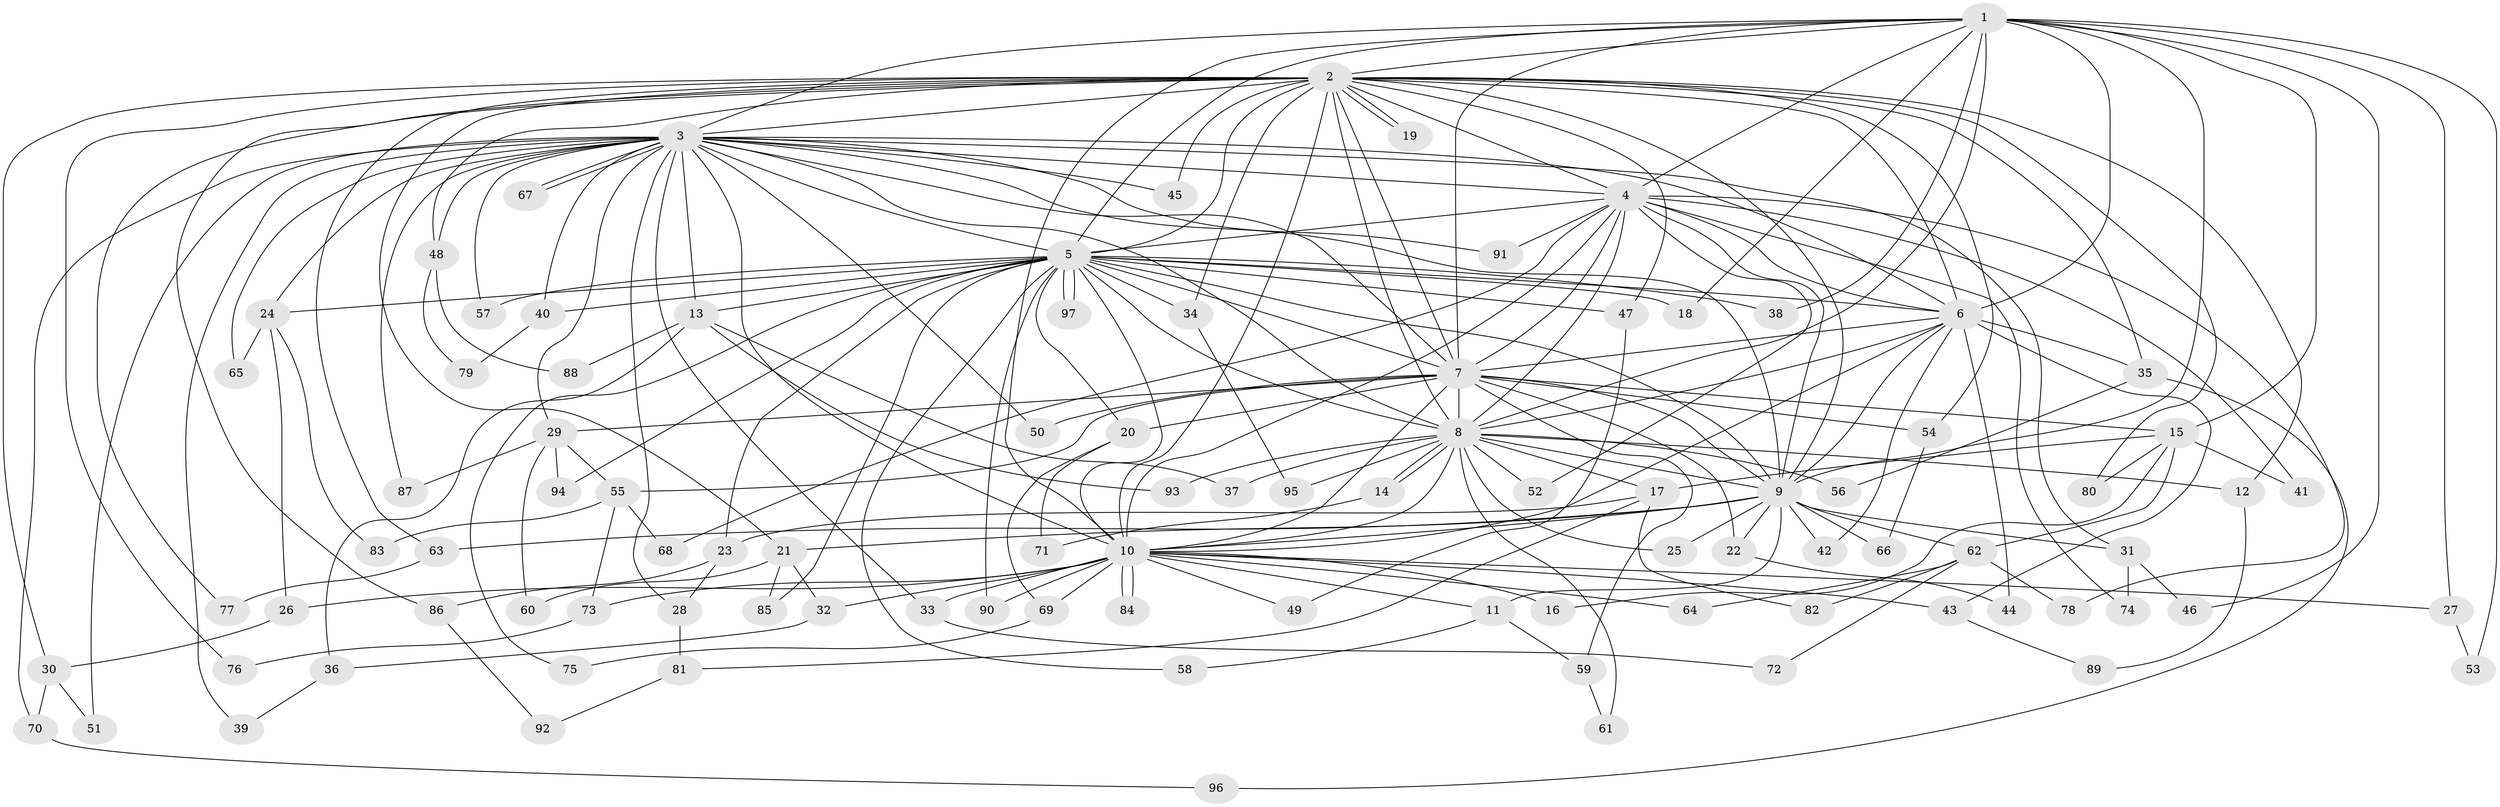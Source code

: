 // coarse degree distribution, {24: 0.013888888888888888, 20: 0.013888888888888888, 26: 0.013888888888888888, 13: 0.027777777777777776, 28: 0.013888888888888888, 14: 0.013888888888888888, 17: 0.013888888888888888, 4: 0.06944444444444445, 3: 0.2361111111111111, 6: 0.05555555555555555, 7: 0.013888888888888888, 2: 0.4444444444444444, 5: 0.041666666666666664, 1: 0.027777777777777776}
// Generated by graph-tools (version 1.1) at 2025/23/03/03/25 07:23:38]
// undirected, 97 vertices, 219 edges
graph export_dot {
graph [start="1"]
  node [color=gray90,style=filled];
  1;
  2;
  3;
  4;
  5;
  6;
  7;
  8;
  9;
  10;
  11;
  12;
  13;
  14;
  15;
  16;
  17;
  18;
  19;
  20;
  21;
  22;
  23;
  24;
  25;
  26;
  27;
  28;
  29;
  30;
  31;
  32;
  33;
  34;
  35;
  36;
  37;
  38;
  39;
  40;
  41;
  42;
  43;
  44;
  45;
  46;
  47;
  48;
  49;
  50;
  51;
  52;
  53;
  54;
  55;
  56;
  57;
  58;
  59;
  60;
  61;
  62;
  63;
  64;
  65;
  66;
  67;
  68;
  69;
  70;
  71;
  72;
  73;
  74;
  75;
  76;
  77;
  78;
  79;
  80;
  81;
  82;
  83;
  84;
  85;
  86;
  87;
  88;
  89;
  90;
  91;
  92;
  93;
  94;
  95;
  96;
  97;
  1 -- 2;
  1 -- 3;
  1 -- 4;
  1 -- 5;
  1 -- 6;
  1 -- 7;
  1 -- 8;
  1 -- 9;
  1 -- 10;
  1 -- 15;
  1 -- 18;
  1 -- 27;
  1 -- 38;
  1 -- 46;
  1 -- 53;
  2 -- 3;
  2 -- 4;
  2 -- 5;
  2 -- 6;
  2 -- 7;
  2 -- 8;
  2 -- 9;
  2 -- 10;
  2 -- 12;
  2 -- 19;
  2 -- 19;
  2 -- 21;
  2 -- 30;
  2 -- 34;
  2 -- 35;
  2 -- 45;
  2 -- 47;
  2 -- 48;
  2 -- 54;
  2 -- 63;
  2 -- 76;
  2 -- 77;
  2 -- 80;
  2 -- 86;
  3 -- 4;
  3 -- 5;
  3 -- 6;
  3 -- 7;
  3 -- 8;
  3 -- 9;
  3 -- 10;
  3 -- 13;
  3 -- 24;
  3 -- 28;
  3 -- 29;
  3 -- 31;
  3 -- 33;
  3 -- 39;
  3 -- 40;
  3 -- 45;
  3 -- 48;
  3 -- 50;
  3 -- 51;
  3 -- 57;
  3 -- 65;
  3 -- 67;
  3 -- 67;
  3 -- 70;
  3 -- 87;
  3 -- 91;
  4 -- 5;
  4 -- 6;
  4 -- 7;
  4 -- 8;
  4 -- 9;
  4 -- 10;
  4 -- 41;
  4 -- 52;
  4 -- 68;
  4 -- 74;
  4 -- 78;
  4 -- 91;
  5 -- 6;
  5 -- 7;
  5 -- 8;
  5 -- 9;
  5 -- 10;
  5 -- 13;
  5 -- 18;
  5 -- 20;
  5 -- 23;
  5 -- 24;
  5 -- 34;
  5 -- 38;
  5 -- 40;
  5 -- 47;
  5 -- 57;
  5 -- 58;
  5 -- 75;
  5 -- 85;
  5 -- 90;
  5 -- 94;
  5 -- 97;
  5 -- 97;
  6 -- 7;
  6 -- 8;
  6 -- 9;
  6 -- 10;
  6 -- 35;
  6 -- 42;
  6 -- 43;
  6 -- 44;
  7 -- 8;
  7 -- 9;
  7 -- 10;
  7 -- 15;
  7 -- 20;
  7 -- 22;
  7 -- 29;
  7 -- 50;
  7 -- 54;
  7 -- 55;
  7 -- 59;
  8 -- 9;
  8 -- 10;
  8 -- 12;
  8 -- 14;
  8 -- 14;
  8 -- 17;
  8 -- 25;
  8 -- 37;
  8 -- 52;
  8 -- 56;
  8 -- 61;
  8 -- 93;
  8 -- 95;
  9 -- 10;
  9 -- 11;
  9 -- 21;
  9 -- 22;
  9 -- 25;
  9 -- 31;
  9 -- 42;
  9 -- 62;
  9 -- 63;
  9 -- 66;
  10 -- 11;
  10 -- 16;
  10 -- 26;
  10 -- 27;
  10 -- 32;
  10 -- 33;
  10 -- 43;
  10 -- 49;
  10 -- 64;
  10 -- 69;
  10 -- 73;
  10 -- 84;
  10 -- 84;
  10 -- 90;
  11 -- 58;
  11 -- 59;
  12 -- 89;
  13 -- 36;
  13 -- 37;
  13 -- 88;
  13 -- 93;
  14 -- 71;
  15 -- 16;
  15 -- 17;
  15 -- 41;
  15 -- 62;
  15 -- 80;
  17 -- 23;
  17 -- 81;
  17 -- 82;
  20 -- 69;
  20 -- 71;
  21 -- 32;
  21 -- 60;
  21 -- 85;
  22 -- 44;
  23 -- 28;
  23 -- 86;
  24 -- 26;
  24 -- 65;
  24 -- 83;
  26 -- 30;
  27 -- 53;
  28 -- 81;
  29 -- 55;
  29 -- 60;
  29 -- 87;
  29 -- 94;
  30 -- 51;
  30 -- 70;
  31 -- 46;
  31 -- 74;
  32 -- 36;
  33 -- 72;
  34 -- 95;
  35 -- 56;
  35 -- 96;
  36 -- 39;
  40 -- 79;
  43 -- 89;
  47 -- 49;
  48 -- 79;
  48 -- 88;
  54 -- 66;
  55 -- 68;
  55 -- 73;
  55 -- 83;
  59 -- 61;
  62 -- 64;
  62 -- 72;
  62 -- 78;
  62 -- 82;
  63 -- 77;
  69 -- 75;
  70 -- 96;
  73 -- 76;
  81 -- 92;
  86 -- 92;
}
